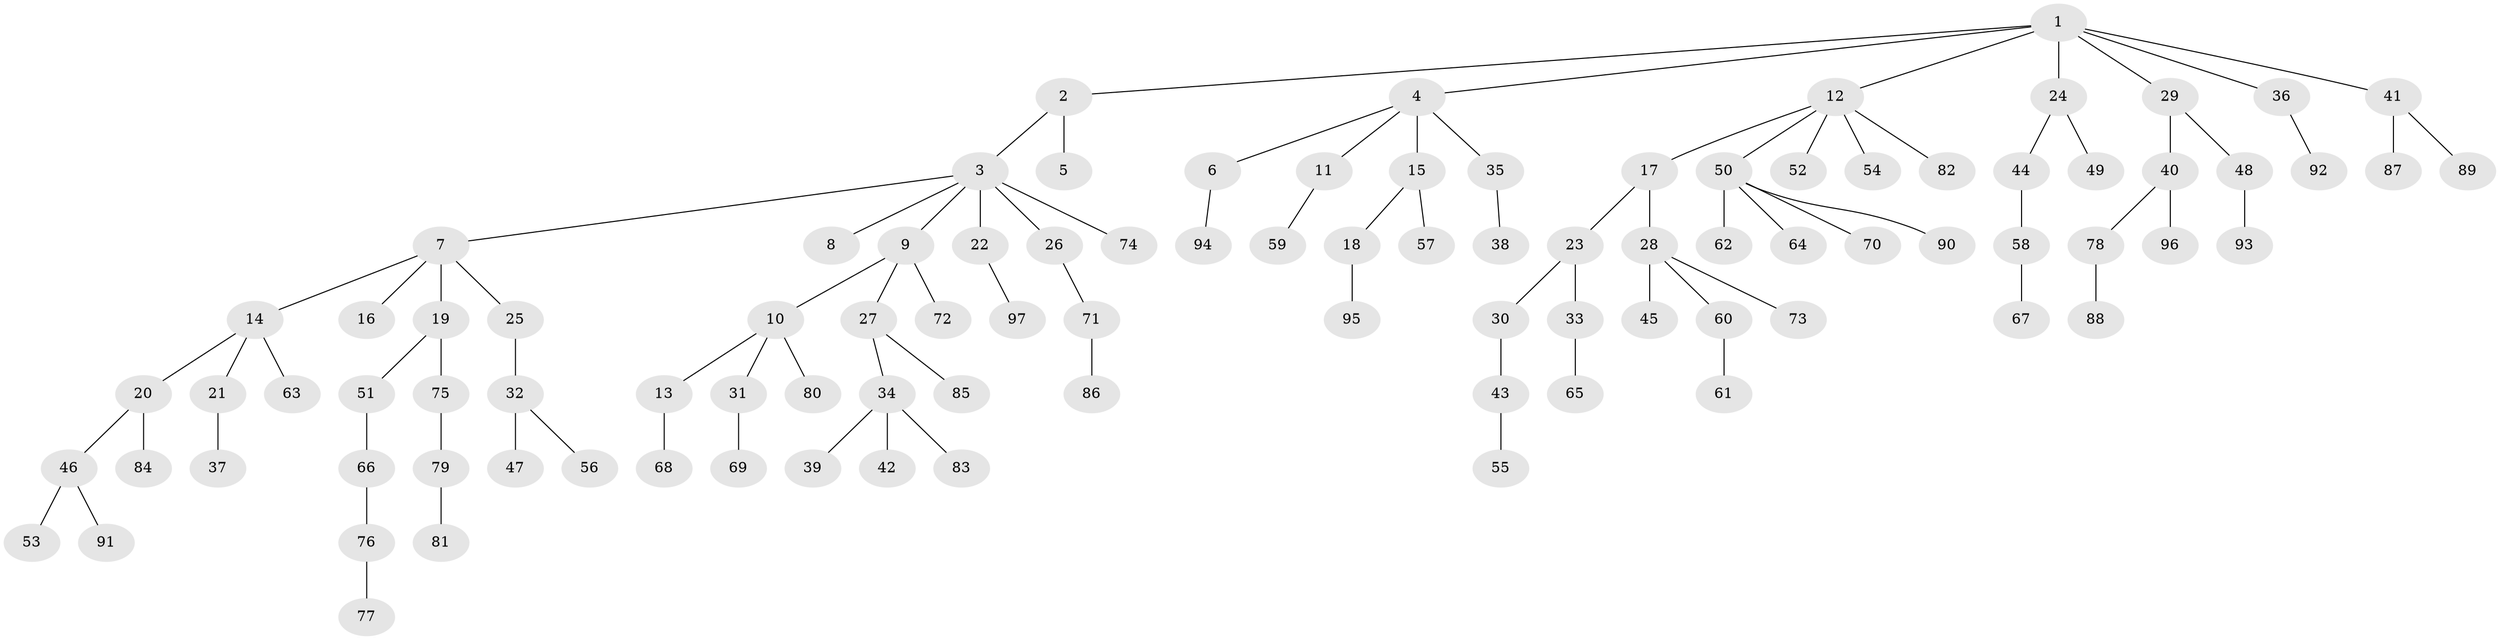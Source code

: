 // coarse degree distribution, {8: 0.015151515151515152, 2: 0.2727272727272727, 6: 0.030303030303030304, 5: 0.06060606060606061, 1: 0.5303030303030303, 3: 0.07575757575757576, 4: 0.015151515151515152}
// Generated by graph-tools (version 1.1) at 2025/52/02/27/25 19:52:12]
// undirected, 97 vertices, 96 edges
graph export_dot {
graph [start="1"]
  node [color=gray90,style=filled];
  1;
  2;
  3;
  4;
  5;
  6;
  7;
  8;
  9;
  10;
  11;
  12;
  13;
  14;
  15;
  16;
  17;
  18;
  19;
  20;
  21;
  22;
  23;
  24;
  25;
  26;
  27;
  28;
  29;
  30;
  31;
  32;
  33;
  34;
  35;
  36;
  37;
  38;
  39;
  40;
  41;
  42;
  43;
  44;
  45;
  46;
  47;
  48;
  49;
  50;
  51;
  52;
  53;
  54;
  55;
  56;
  57;
  58;
  59;
  60;
  61;
  62;
  63;
  64;
  65;
  66;
  67;
  68;
  69;
  70;
  71;
  72;
  73;
  74;
  75;
  76;
  77;
  78;
  79;
  80;
  81;
  82;
  83;
  84;
  85;
  86;
  87;
  88;
  89;
  90;
  91;
  92;
  93;
  94;
  95;
  96;
  97;
  1 -- 2;
  1 -- 4;
  1 -- 12;
  1 -- 24;
  1 -- 29;
  1 -- 36;
  1 -- 41;
  2 -- 3;
  2 -- 5;
  3 -- 7;
  3 -- 8;
  3 -- 9;
  3 -- 22;
  3 -- 26;
  3 -- 74;
  4 -- 6;
  4 -- 11;
  4 -- 15;
  4 -- 35;
  6 -- 94;
  7 -- 14;
  7 -- 16;
  7 -- 19;
  7 -- 25;
  9 -- 10;
  9 -- 27;
  9 -- 72;
  10 -- 13;
  10 -- 31;
  10 -- 80;
  11 -- 59;
  12 -- 17;
  12 -- 50;
  12 -- 52;
  12 -- 54;
  12 -- 82;
  13 -- 68;
  14 -- 20;
  14 -- 21;
  14 -- 63;
  15 -- 18;
  15 -- 57;
  17 -- 23;
  17 -- 28;
  18 -- 95;
  19 -- 51;
  19 -- 75;
  20 -- 46;
  20 -- 84;
  21 -- 37;
  22 -- 97;
  23 -- 30;
  23 -- 33;
  24 -- 44;
  24 -- 49;
  25 -- 32;
  26 -- 71;
  27 -- 34;
  27 -- 85;
  28 -- 45;
  28 -- 60;
  28 -- 73;
  29 -- 40;
  29 -- 48;
  30 -- 43;
  31 -- 69;
  32 -- 47;
  32 -- 56;
  33 -- 65;
  34 -- 39;
  34 -- 42;
  34 -- 83;
  35 -- 38;
  36 -- 92;
  40 -- 78;
  40 -- 96;
  41 -- 87;
  41 -- 89;
  43 -- 55;
  44 -- 58;
  46 -- 53;
  46 -- 91;
  48 -- 93;
  50 -- 62;
  50 -- 64;
  50 -- 70;
  50 -- 90;
  51 -- 66;
  58 -- 67;
  60 -- 61;
  66 -- 76;
  71 -- 86;
  75 -- 79;
  76 -- 77;
  78 -- 88;
  79 -- 81;
}
